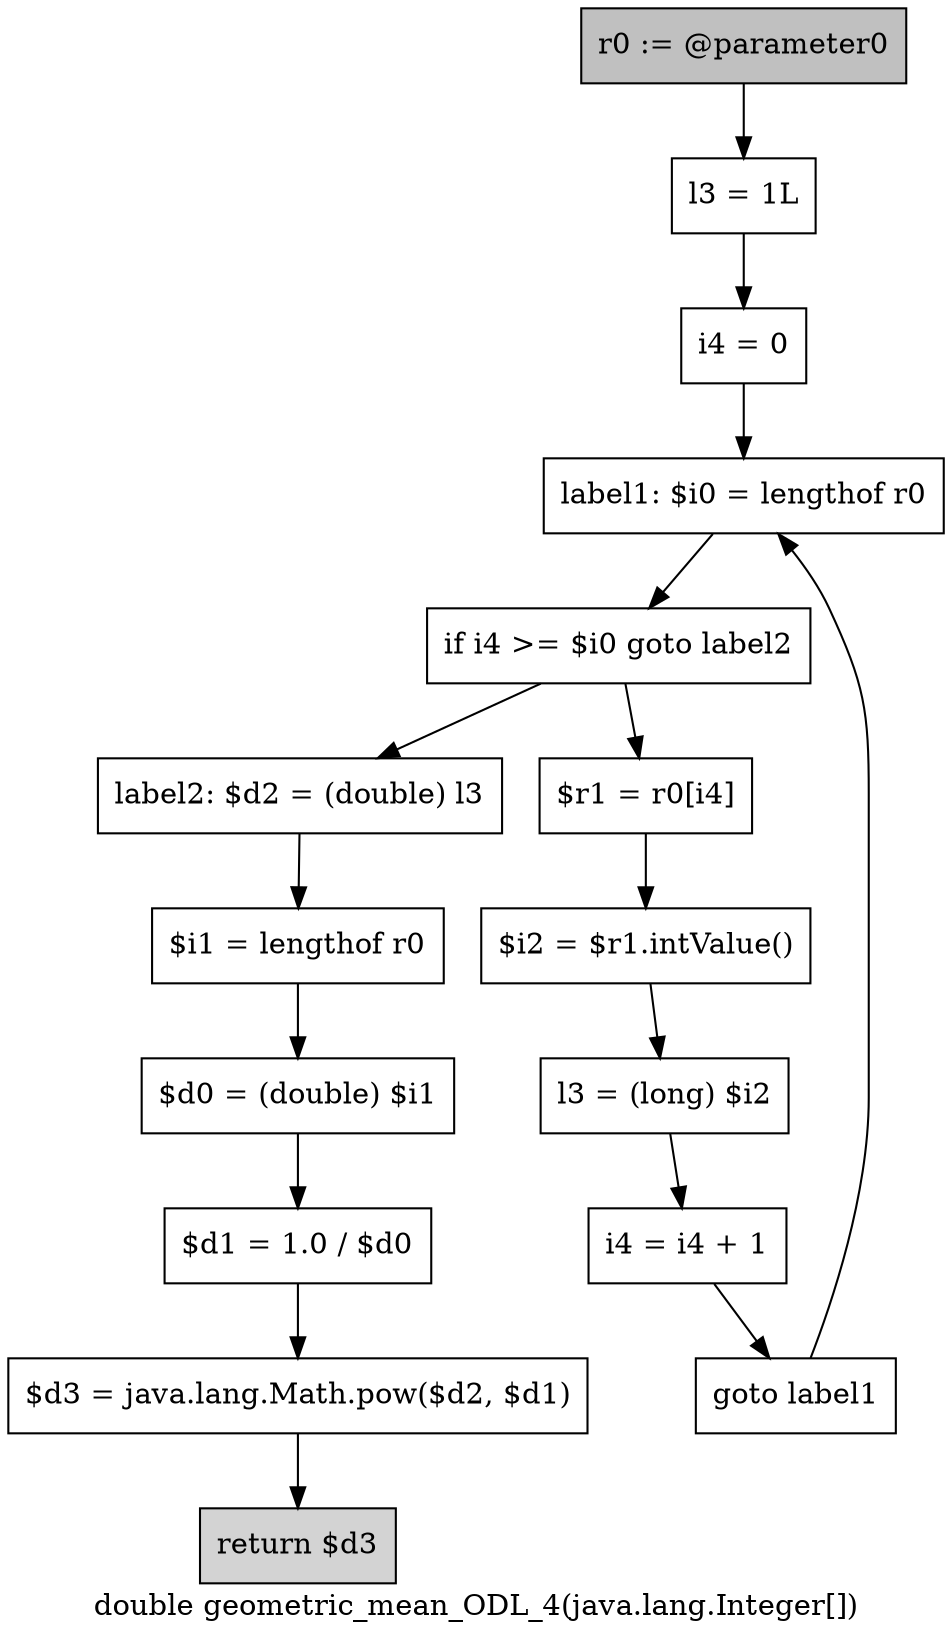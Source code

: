 digraph "double geometric_mean_ODL_4(java.lang.Integer[])" {
    label="double geometric_mean_ODL_4(java.lang.Integer[])";
    node [shape=box];
    "0" [style=filled,fillcolor=gray,label="r0 := @parameter0",];
    "1" [label="l3 = 1L",];
    "0"->"1";
    "2" [label="i4 = 0",];
    "1"->"2";
    "3" [label="label1: $i0 = lengthof r0",];
    "2"->"3";
    "4" [label="if i4 >= $i0 goto label2",];
    "3"->"4";
    "5" [label="$r1 = r0[i4]",];
    "4"->"5";
    "10" [label="label2: $d2 = (double) l3",];
    "4"->"10";
    "6" [label="$i2 = $r1.intValue()",];
    "5"->"6";
    "7" [label="l3 = (long) $i2",];
    "6"->"7";
    "8" [label="i4 = i4 + 1",];
    "7"->"8";
    "9" [label="goto label1",];
    "8"->"9";
    "9"->"3";
    "11" [label="$i1 = lengthof r0",];
    "10"->"11";
    "12" [label="$d0 = (double) $i1",];
    "11"->"12";
    "13" [label="$d1 = 1.0 / $d0",];
    "12"->"13";
    "14" [label="$d3 = java.lang.Math.pow($d2, $d1)",];
    "13"->"14";
    "15" [style=filled,fillcolor=lightgray,label="return $d3",];
    "14"->"15";
}
